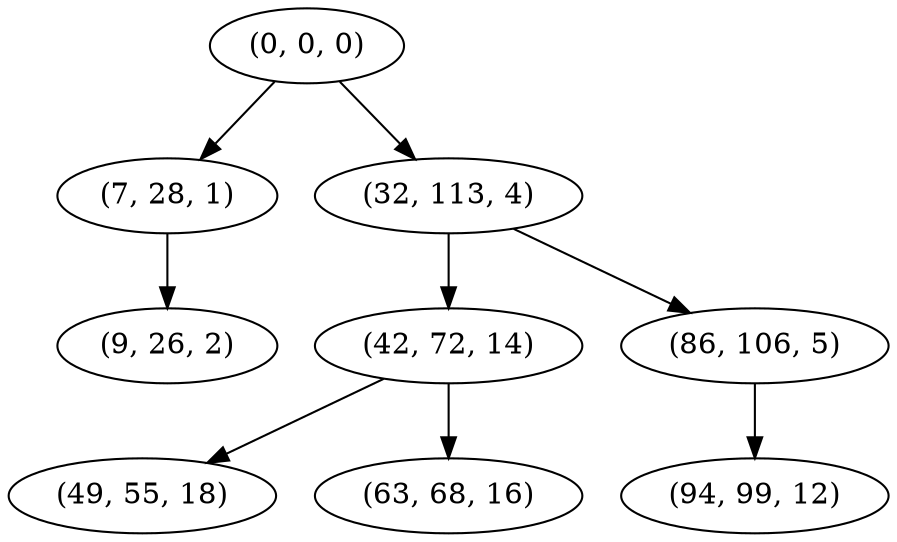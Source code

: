 digraph tree {
    "(0, 0, 0)";
    "(7, 28, 1)";
    "(9, 26, 2)";
    "(32, 113, 4)";
    "(42, 72, 14)";
    "(49, 55, 18)";
    "(63, 68, 16)";
    "(86, 106, 5)";
    "(94, 99, 12)";
    "(0, 0, 0)" -> "(7, 28, 1)";
    "(0, 0, 0)" -> "(32, 113, 4)";
    "(7, 28, 1)" -> "(9, 26, 2)";
    "(32, 113, 4)" -> "(42, 72, 14)";
    "(32, 113, 4)" -> "(86, 106, 5)";
    "(42, 72, 14)" -> "(49, 55, 18)";
    "(42, 72, 14)" -> "(63, 68, 16)";
    "(86, 106, 5)" -> "(94, 99, 12)";
}
